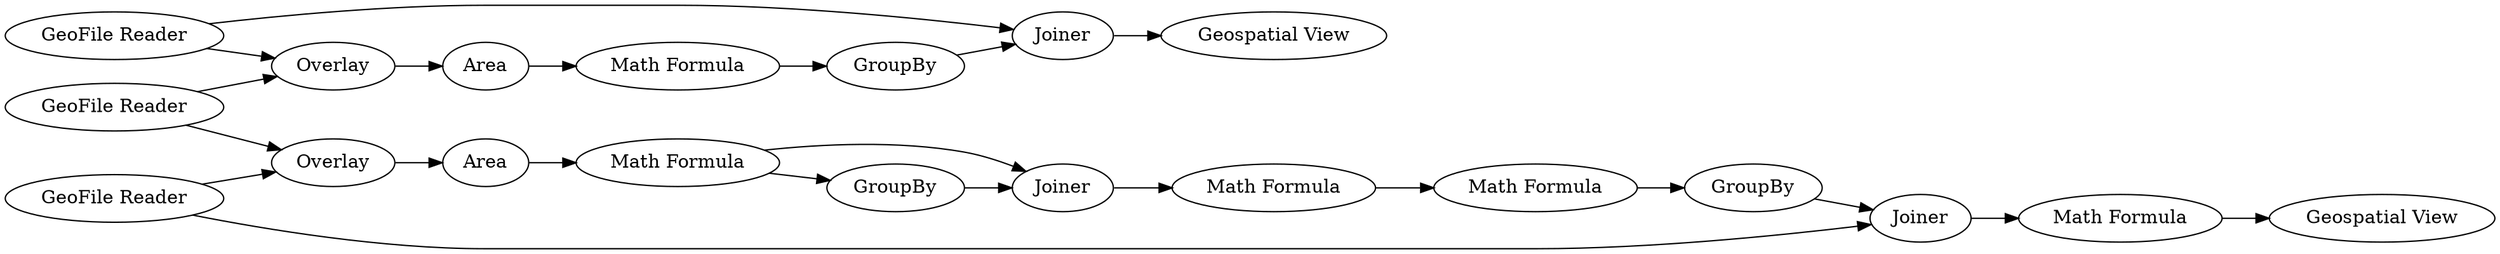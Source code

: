 digraph {
	7 -> 8
	4 -> 5
	12 -> 14
	13 -> 14
	9 -> 18
	2 -> 3
	12 -> 13
	18 -> 19
	14 -> 15
	17 -> 18
	11 -> 12
	10 -> 11
	15 -> 16
	1 -> 10
	2 -> 7
	6 -> 7
	3 -> 4
	19 -> 20
	5 -> 6
	9 -> 10
	16 -> 17
	1 -> 3
	7 [label=Joiner]
	9 [label="GeoFile Reader"]
	18 [label=Joiner]
	8 [label="Geospatial View"]
	17 [label=GroupBy]
	3 [label=Overlay]
	19 [label="Math Formula"]
	6 [label=GroupBy]
	15 [label="Math Formula"]
	12 [label="Math Formula"]
	10 [label=Overlay]
	16 [label="Math Formula"]
	1 [label="GeoFile Reader"]
	11 [label=Area]
	4 [label=Area]
	14 [label=Joiner]
	5 [label="Math Formula"]
	13 [label=GroupBy]
	20 [label="Geospatial View"]
	2 [label="GeoFile Reader"]
	rankdir=LR
}

